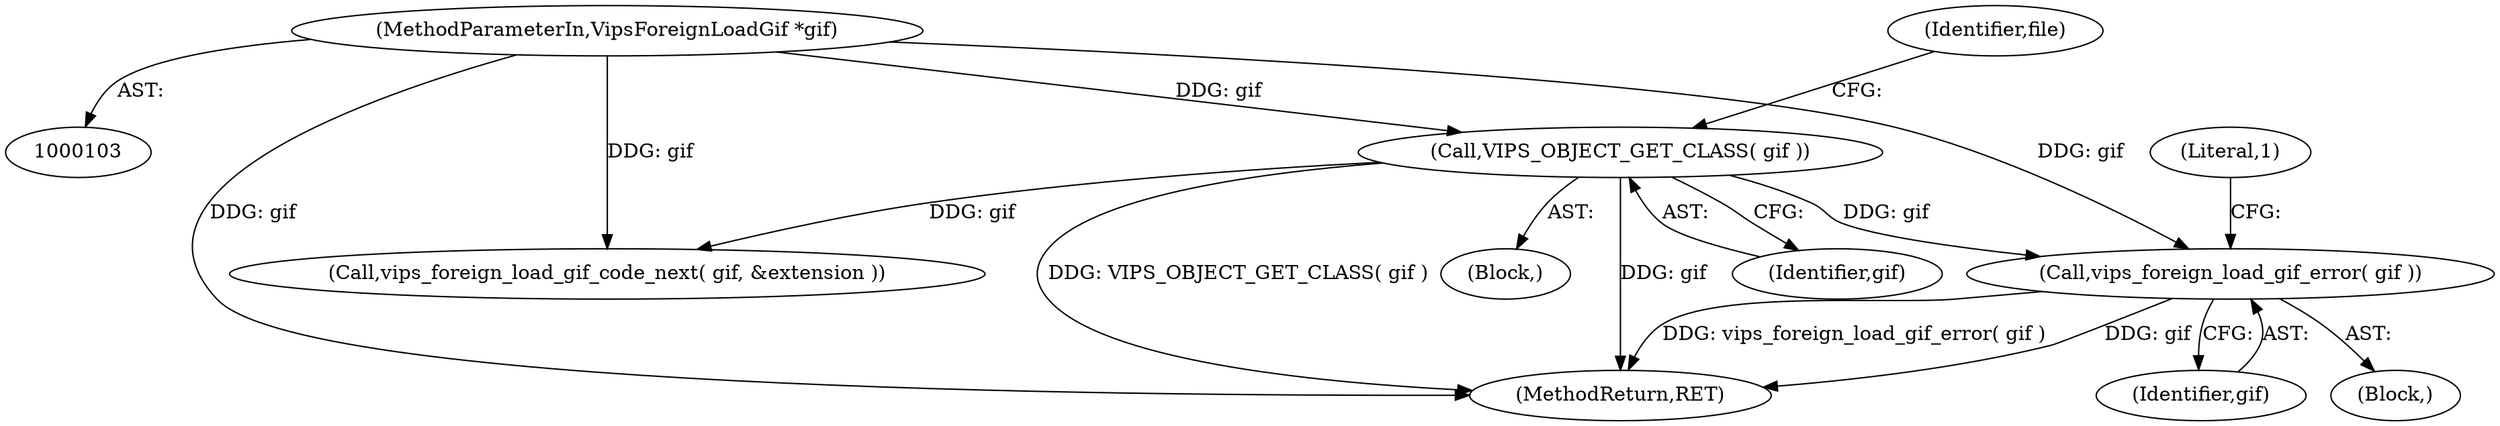 digraph "0_libvips_ce684dd008532ea0bf9d4a1d89bacb35f4a83f4d@pointer" {
"1000124" [label="(Call,vips_foreign_load_gif_error( gif ))"];
"1000106" [label="(Call,VIPS_OBJECT_GET_CLASS( gif ))"];
"1000104" [label="(MethodParameterIn,VipsForeignLoadGif *gif)"];
"1000104" [label="(MethodParameterIn,VipsForeignLoadGif *gif)"];
"1000303" [label="(MethodReturn,RET)"];
"1000106" [label="(Call,VIPS_OBJECT_GET_CLASS( gif ))"];
"1000291" [label="(Call,vips_foreign_load_gif_code_next( gif, &extension ))"];
"1000105" [label="(Block,)"];
"1000110" [label="(Identifier,file)"];
"1000125" [label="(Identifier,gif)"];
"1000124" [label="(Call,vips_foreign_load_gif_error( gif ))"];
"1000128" [label="(Literal,1)"];
"1000123" [label="(Block,)"];
"1000107" [label="(Identifier,gif)"];
"1000124" -> "1000123"  [label="AST: "];
"1000124" -> "1000125"  [label="CFG: "];
"1000125" -> "1000124"  [label="AST: "];
"1000128" -> "1000124"  [label="CFG: "];
"1000124" -> "1000303"  [label="DDG: gif"];
"1000124" -> "1000303"  [label="DDG: vips_foreign_load_gif_error( gif )"];
"1000106" -> "1000124"  [label="DDG: gif"];
"1000104" -> "1000124"  [label="DDG: gif"];
"1000106" -> "1000105"  [label="AST: "];
"1000106" -> "1000107"  [label="CFG: "];
"1000107" -> "1000106"  [label="AST: "];
"1000110" -> "1000106"  [label="CFG: "];
"1000106" -> "1000303"  [label="DDG: gif"];
"1000106" -> "1000303"  [label="DDG: VIPS_OBJECT_GET_CLASS( gif )"];
"1000104" -> "1000106"  [label="DDG: gif"];
"1000106" -> "1000291"  [label="DDG: gif"];
"1000104" -> "1000103"  [label="AST: "];
"1000104" -> "1000303"  [label="DDG: gif"];
"1000104" -> "1000291"  [label="DDG: gif"];
}
